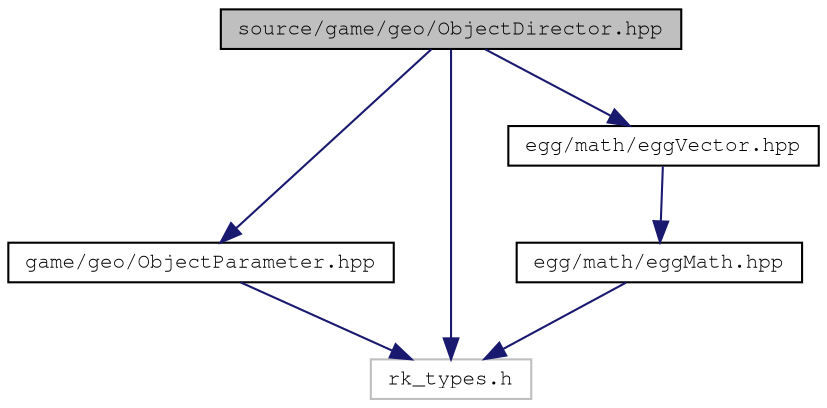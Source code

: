 digraph "source/game/geo/ObjectDirector.hpp"
{
 // LATEX_PDF_SIZE
  edge [fontname="FreeMono",fontsize="10",labelfontname="FreeMono",labelfontsize="10"];
  node [fontname="FreeMono",fontsize="10",shape=record];
  Node1 [label="source/game/geo/ObjectDirector.hpp",height=0.2,width=0.4,color="black", fillcolor="grey75", style="filled", fontcolor="black",tooltip="Manages the objects and related tables!"];
  Node1 -> Node2 [color="midnightblue",fontsize="10",style="solid",fontname="FreeMono"];
  Node2 [label="game/geo/ObjectParameter.hpp",height=0.2,width=0.4,color="black", fillcolor="white", style="filled",URL="$_object_parameter_8hpp.html",tooltip="Manages the object flow (parameters)!"];
  Node2 -> Node3 [color="midnightblue",fontsize="10",style="solid",fontname="FreeMono"];
  Node3 [label="rk_types.h",height=0.2,width=0.4,color="grey75", fillcolor="white", style="filled",tooltip=" "];
  Node1 -> Node3 [color="midnightblue",fontsize="10",style="solid",fontname="FreeMono"];
  Node1 -> Node4 [color="midnightblue",fontsize="10",style="solid",fontname="FreeMono"];
  Node4 [label="egg/math/eggVector.hpp",height=0.2,width=0.4,color="black", fillcolor="white", style="filled",URL="$egg_vector_8hpp.html",tooltip="TODO."];
  Node4 -> Node5 [color="midnightblue",fontsize="10",style="solid",fontname="FreeMono"];
  Node5 [label="egg/math/eggMath.hpp",height=0.2,width=0.4,color="black", fillcolor="white", style="filled",URL="$egg_math_8hpp.html",tooltip="Provides a compile-time generic interface for performing basic math operations on a certain type."];
  Node5 -> Node3 [color="midnightblue",fontsize="10",style="solid",fontname="FreeMono"];
}
